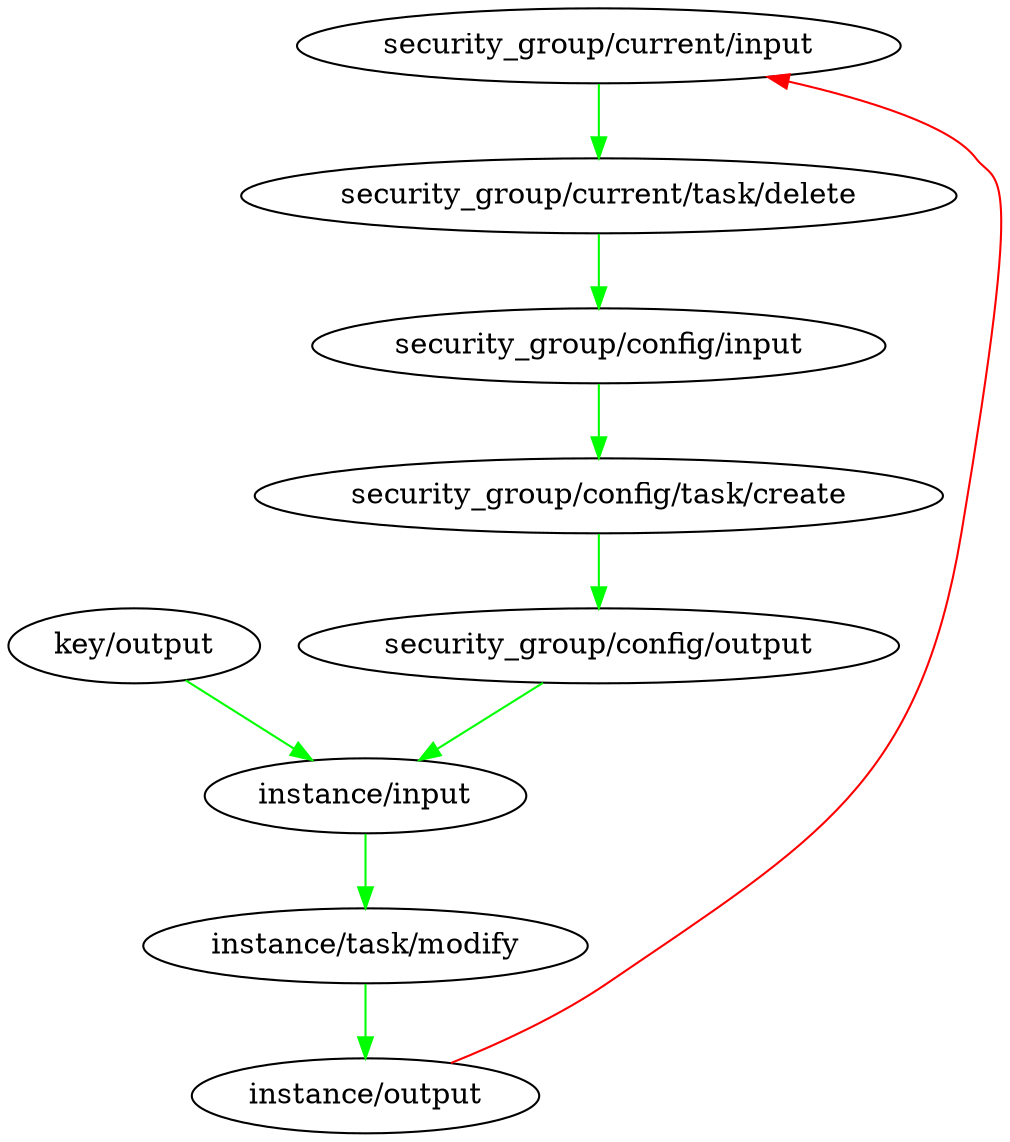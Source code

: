 digraph {
	"key/output"
	"security_group/current/input"
	"security_group/current/task/delete"
	"security_group/config/input"
	"security_group/config/output"
	"security_group/config/task/create"
	"instance/input"
	"instance/output"
	"instance/task/modify"
	"key/output" -> "instance/input" [color=green]
	"security_group/current/input" -> "security_group/current/task/delete" [color=green]
	"security_group/current/task/delete" -> "security_group/config/input" [color=green]
	"security_group/config/input" -> "security_group/config/task/create" [color=green]
	"security_group/config/output" -> "instance/input" [color=green]
	"security_group/config/task/create" -> "security_group/config/output" [color=green]
	"instance/input" -> "instance/task/modify" [color=green]
	"instance/output" -> "security_group/current/input" [color=red constraint=false]
	"instance/task/modify" -> "instance/output" [color=green]
}
